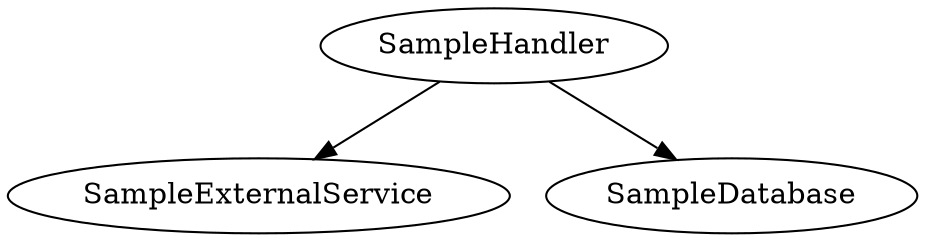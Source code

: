 strict digraph G {
  SampleHandler [ label="SampleHandler" ];
  SampleExternalService [ label="SampleExternalService" ];
  SampleDatabase [ label="SampleDatabase" ];
  SampleHandler -> SampleExternalService;
  SampleHandler -> SampleDatabase;
}
